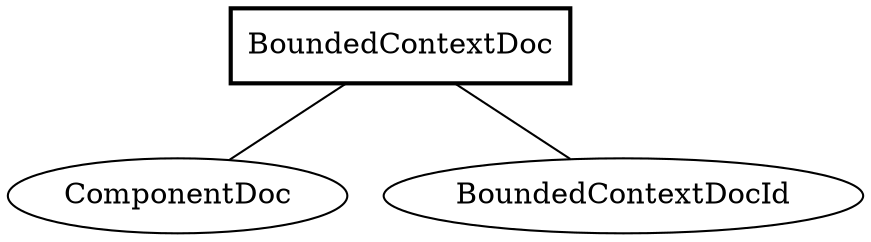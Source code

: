 graph {
splines=spline;
overlap=false;
"BoundedContextDoc" -- "ComponentDoc" [style=solid];
"BoundedContextDoc" -- "BoundedContextDocId" [style=solid];
"ComponentDoc"[shape=ellipse];
"BoundedContextDocId"[shape=ellipse];
"BoundedContextDoc"[shape=box,style=bold];
}
